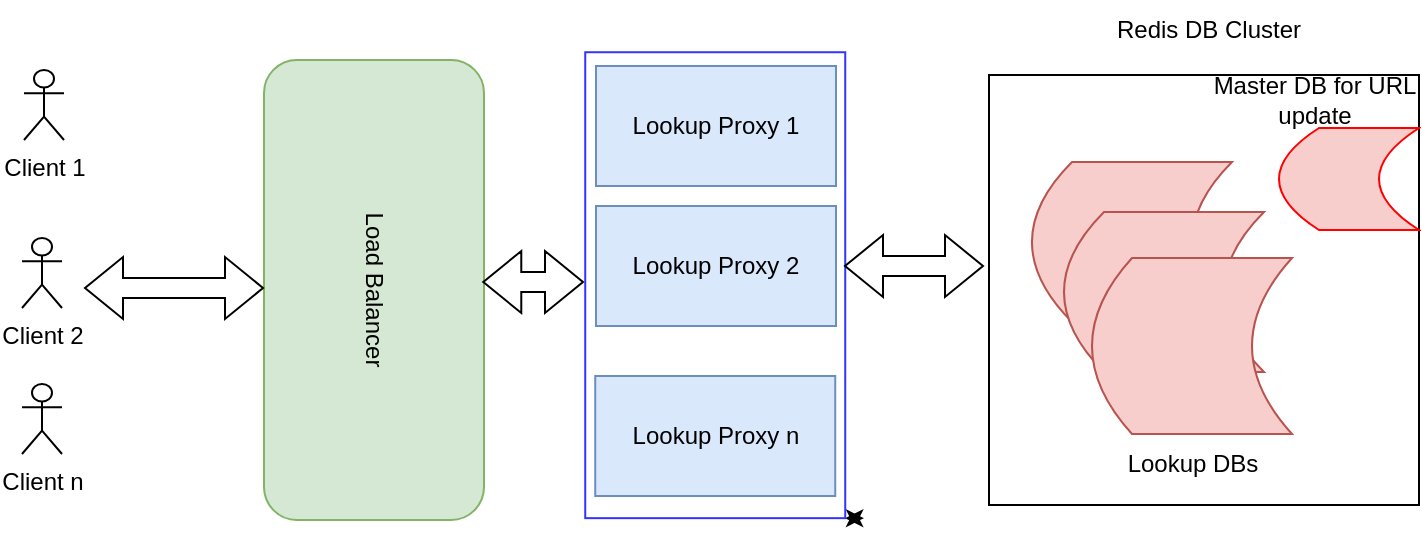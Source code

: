 <mxfile version="15.8.2" type="github">
  <diagram name="Page-1" id="55a83fd1-7818-8e21-69c5-c3457e3827bb">
    <mxGraphModel dx="816" dy="560" grid="1" gridSize="10" guides="1" tooltips="1" connect="1" arrows="1" fold="1" page="1" pageScale="1" pageWidth="1100" pageHeight="850" background="none" math="0" shadow="0">
      <root>
        <mxCell id="0" />
        <mxCell id="1" parent="0" />
        <mxCell id="YW8RfSesv1xWIx6W-Su7-38" style="edgeStyle=orthogonalEdgeStyle;rounded=0;orthogonalLoop=1;jettySize=auto;html=1;exitX=1;exitY=0;exitDx=0;exitDy=0;startArrow=classic;startFill=1;endArrow=classic;endFill=1;" edge="1" parent="1" source="YW8RfSesv1xWIx6W-Su7-37">
          <mxGeometry relative="1" as="geometry">
            <mxPoint x="600" y="549" as="targetPoint" />
          </mxGeometry>
        </mxCell>
        <mxCell id="YW8RfSesv1xWIx6W-Su7-37" value="" style="rounded=0;whiteSpace=wrap;html=1;strokeColor=#3333FF;align=left;rotation=90;" vertex="1" parent="1">
          <mxGeometry x="409.14" y="367.6" width="232.96" height="130" as="geometry" />
        </mxCell>
        <mxCell id="YW8RfSesv1xWIx6W-Su7-27" value="" style="whiteSpace=wrap;html=1;aspect=fixed;align=left;" vertex="1" parent="1">
          <mxGeometry x="662.5" y="327.5" width="215" height="215" as="geometry" />
        </mxCell>
        <mxCell id="YW8RfSesv1xWIx6W-Su7-2" value="Load Balancer" style="rounded=1;whiteSpace=wrap;html=1;rotation=90;fillColor=#d5e8d4;strokeColor=#82b366;" vertex="1" parent="1">
          <mxGeometry x="240" y="380" width="230" height="110" as="geometry" />
        </mxCell>
        <mxCell id="YW8RfSesv1xWIx6W-Su7-3" value="Lookup Proxy n" style="rounded=0;whiteSpace=wrap;html=1;fillColor=#dae8fc;strokeColor=#6c8ebf;" vertex="1" parent="1">
          <mxGeometry x="465.62" y="478" width="120" height="60" as="geometry" />
        </mxCell>
        <mxCell id="YW8RfSesv1xWIx6W-Su7-4" value="Lookup Proxy 1" style="rounded=0;whiteSpace=wrap;html=1;fillColor=#dae8fc;strokeColor=#6c8ebf;" vertex="1" parent="1">
          <mxGeometry x="466" y="323" width="120" height="60" as="geometry" />
        </mxCell>
        <mxCell id="YW8RfSesv1xWIx6W-Su7-5" value="Lookup Proxy 2" style="rounded=0;whiteSpace=wrap;html=1;fillColor=#dae8fc;strokeColor=#6c8ebf;" vertex="1" parent="1">
          <mxGeometry x="466" y="393" width="120" height="60" as="geometry" />
        </mxCell>
        <mxCell id="YW8RfSesv1xWIx6W-Su7-11" value="Client 2" style="shape=umlActor;verticalLabelPosition=bottom;verticalAlign=top;html=1;outlineConnect=0;" vertex="1" parent="1">
          <mxGeometry x="179" y="409" width="20" height="35" as="geometry" />
        </mxCell>
        <mxCell id="YW8RfSesv1xWIx6W-Su7-13" value="Client 1" style="shape=umlActor;verticalLabelPosition=bottom;verticalAlign=top;html=1;outlineConnect=0;" vertex="1" parent="1">
          <mxGeometry x="180" y="325" width="20" height="35" as="geometry" />
        </mxCell>
        <mxCell id="YW8RfSesv1xWIx6W-Su7-14" value="Client n" style="shape=umlActor;verticalLabelPosition=bottom;verticalAlign=top;html=1;outlineConnect=0;" vertex="1" parent="1">
          <mxGeometry x="179" y="482" width="20" height="35" as="geometry" />
        </mxCell>
        <mxCell id="YW8RfSesv1xWIx6W-Su7-20" value="" style="shape=flexArrow;endArrow=classic;startArrow=classic;html=1;rounded=0;entryX=0.5;entryY=1;entryDx=0;entryDy=0;" edge="1" parent="1">
          <mxGeometry width="100" height="100" relative="1" as="geometry">
            <mxPoint x="210" y="434" as="sourcePoint" />
            <mxPoint x="300" y="434" as="targetPoint" />
          </mxGeometry>
        </mxCell>
        <mxCell id="YW8RfSesv1xWIx6W-Su7-23" value="" style="shape=dataStorage;whiteSpace=wrap;html=1;fixedSize=1;fillColor=#f8cecc;strokeColor=#FF0000;" vertex="1" parent="1">
          <mxGeometry x="807.5" y="354" width="70" height="51" as="geometry" />
        </mxCell>
        <mxCell id="YW8RfSesv1xWIx6W-Su7-24" value="" style="shape=dataStorage;whiteSpace=wrap;html=1;fixedSize=1;fillColor=#f8cecc;strokeColor=#b85450;" vertex="1" parent="1">
          <mxGeometry x="684" y="371" width="100" height="80" as="geometry" />
        </mxCell>
        <mxCell id="YW8RfSesv1xWIx6W-Su7-25" value="" style="shape=dataStorage;whiteSpace=wrap;html=1;fixedSize=1;fillColor=#f8cecc;strokeColor=#b85450;" vertex="1" parent="1">
          <mxGeometry x="700" y="396" width="100" height="80" as="geometry" />
        </mxCell>
        <mxCell id="YW8RfSesv1xWIx6W-Su7-32" value="&lt;span style=&quot;text-align: left&quot;&gt;Redis DB Cluster&lt;/span&gt;" style="text;html=1;strokeColor=none;fillColor=none;align=center;verticalAlign=middle;whiteSpace=wrap;rounded=0;" vertex="1" parent="1">
          <mxGeometry x="720" y="290" width="105" height="30" as="geometry" />
        </mxCell>
        <mxCell id="YW8RfSesv1xWIx6W-Su7-34" value="" style="shape=dataStorage;whiteSpace=wrap;html=1;fixedSize=1;fillColor=#f8cecc;strokeColor=#b85450;" vertex="1" parent="1">
          <mxGeometry x="714" y="419" width="100" height="88" as="geometry" />
        </mxCell>
        <mxCell id="YW8RfSesv1xWIx6W-Su7-35" value="&lt;span style=&quot;text-align: left&quot;&gt;Master DB for URL update&lt;/span&gt;" style="text;html=1;strokeColor=none;fillColor=none;align=center;verticalAlign=middle;whiteSpace=wrap;rounded=0;" vertex="1" parent="1">
          <mxGeometry x="772.5" y="325" width="105" height="30" as="geometry" />
        </mxCell>
        <mxCell id="YW8RfSesv1xWIx6W-Su7-36" value="&lt;span style=&quot;text-align: left&quot;&gt;Lookup DBs&lt;/span&gt;" style="text;html=1;strokeColor=none;fillColor=none;align=center;verticalAlign=middle;whiteSpace=wrap;rounded=0;" vertex="1" parent="1">
          <mxGeometry x="711.5" y="507" width="105" height="30" as="geometry" />
        </mxCell>
        <mxCell id="YW8RfSesv1xWIx6W-Su7-39" value="" style="shape=flexArrow;endArrow=classic;startArrow=classic;html=1;rounded=0;" edge="1" parent="1">
          <mxGeometry width="100" height="100" relative="1" as="geometry">
            <mxPoint x="590" y="423" as="sourcePoint" />
            <mxPoint x="660" y="423" as="targetPoint" />
          </mxGeometry>
        </mxCell>
        <mxCell id="YW8RfSesv1xWIx6W-Su7-40" value="" style="shape=flexArrow;endArrow=classic;startArrow=classic;html=1;rounded=0;" edge="1" parent="1">
          <mxGeometry width="100" height="100" relative="1" as="geometry">
            <mxPoint x="409.14" y="431" as="sourcePoint" />
            <mxPoint x="460" y="431" as="targetPoint" />
          </mxGeometry>
        </mxCell>
      </root>
    </mxGraphModel>
  </diagram>
</mxfile>
